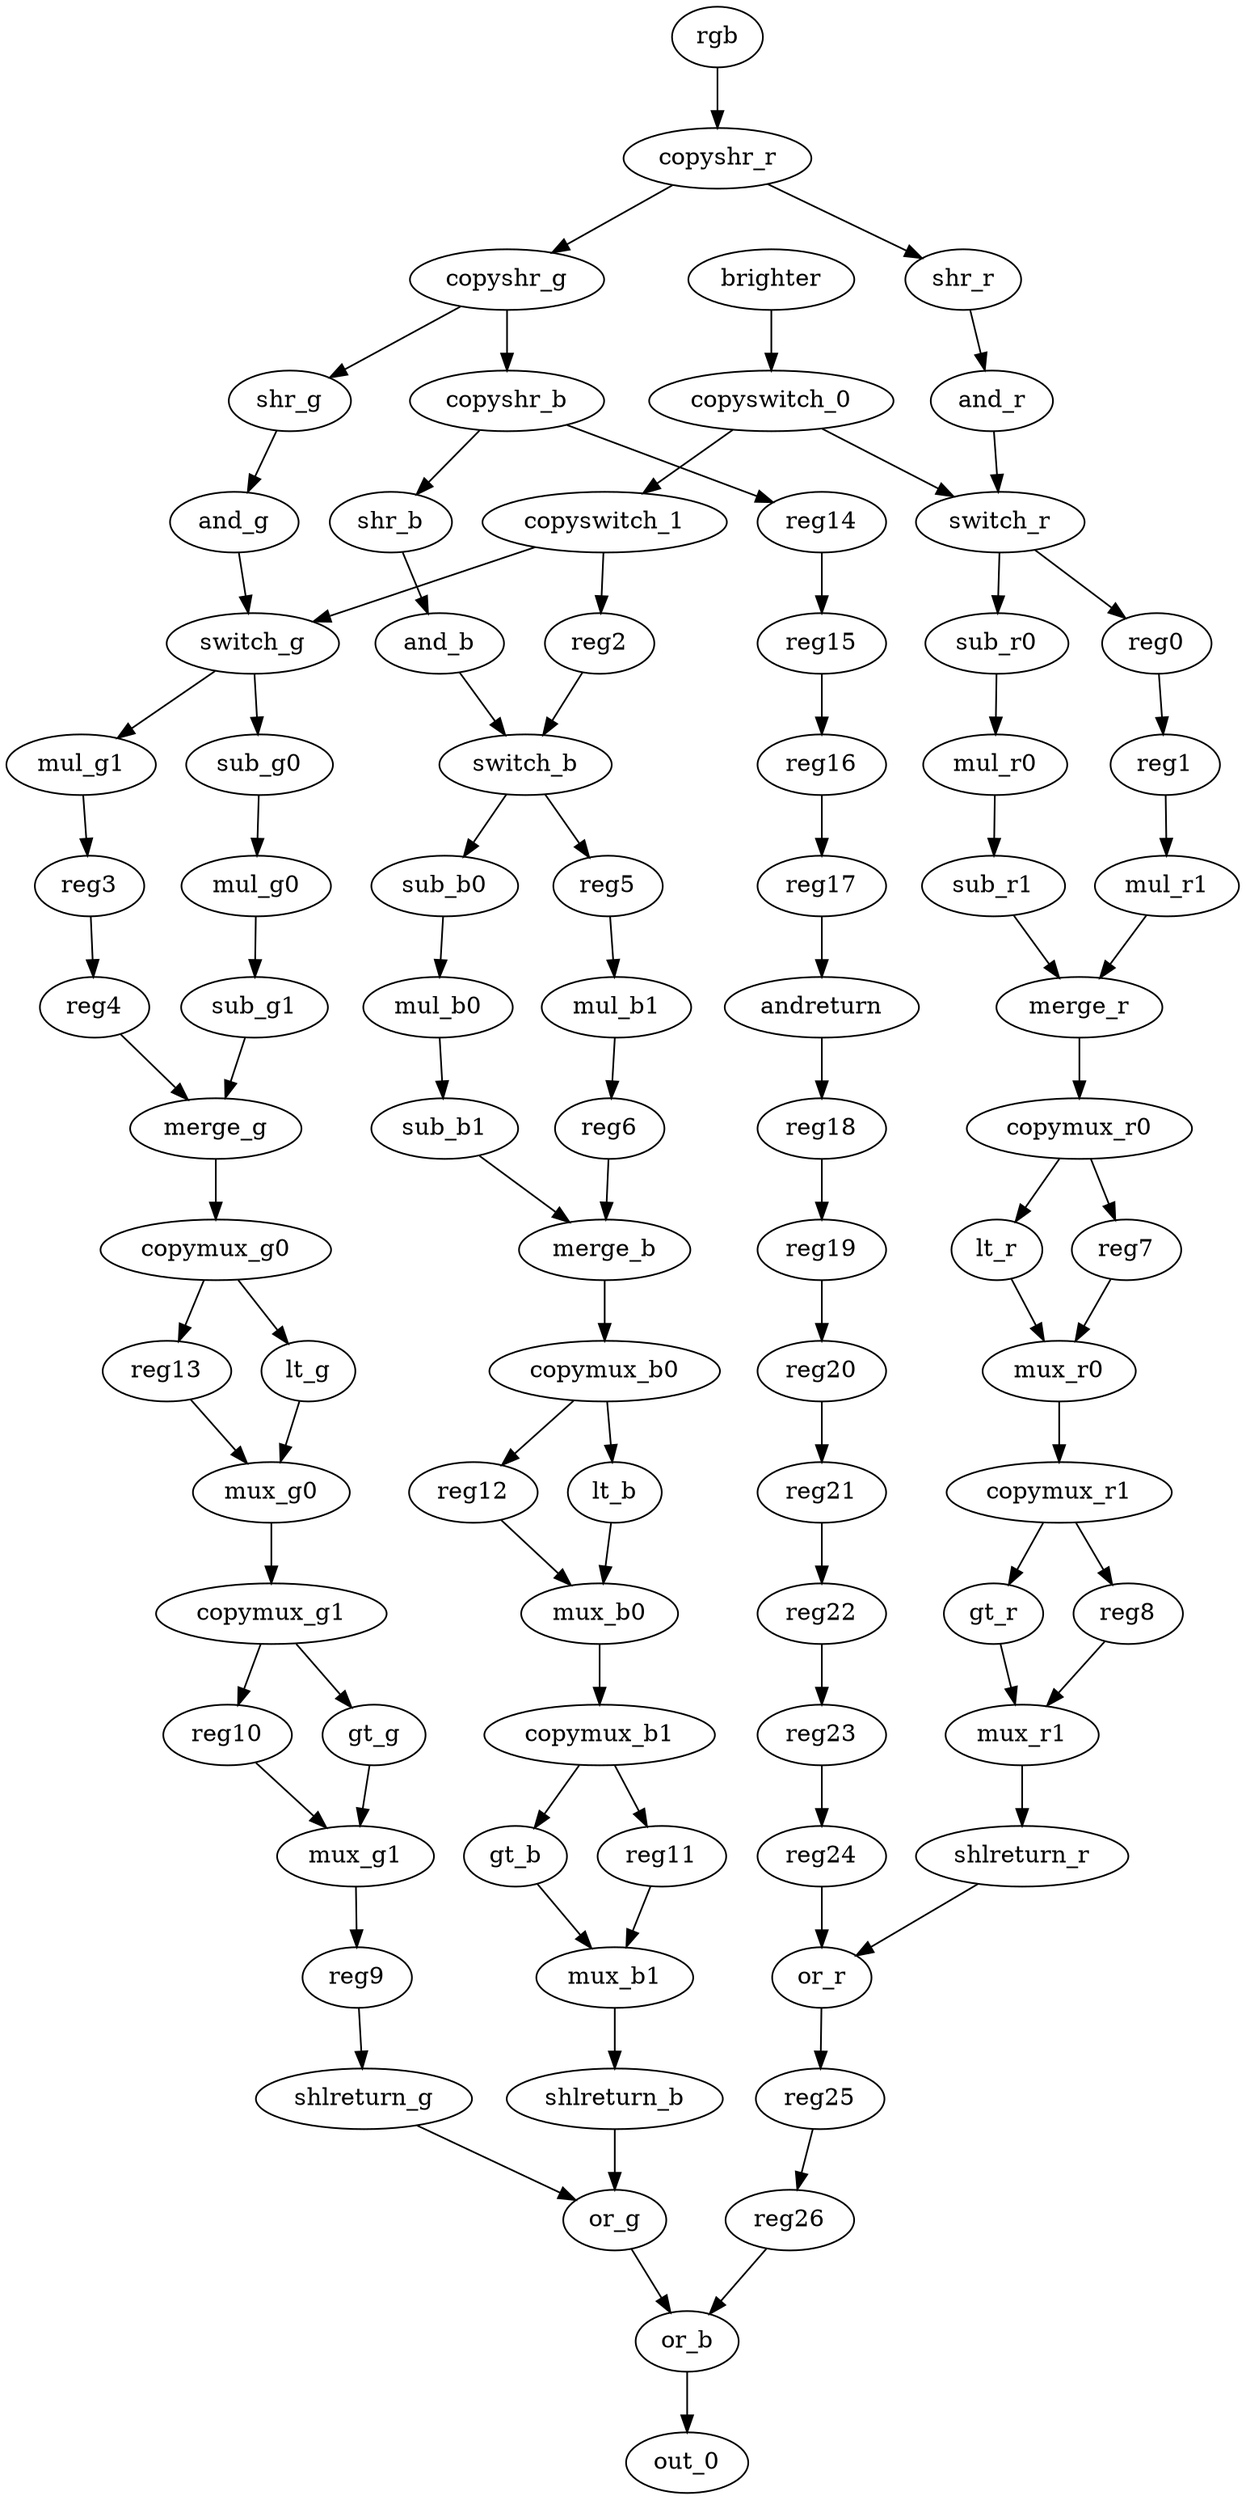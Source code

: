 digraph G {
    and_g;
    switch_g;
    copymux_r0;
    lt_r;
    reg7;
    or_r;
    reg25;
    sub_g0;
    mul_g0;
    copymux_b1;
    reg11;
    gt_b;
    switch_r;
    sub_r0;
    reg0;
    switch_b;
    sub_b0;
    reg5;
    sub_g1;
    copyshr_b;
    shr_b;
    reg14;
    sub_r1;
    merge_r;
    lt_g;
    mux_g0;
    copymux_g1;
    gt_g;
    reg10;
    gt_r;
    mux_r1;
    mul_b0;
    shr_g;
    and_b;
    brighter;
    copyswitch_0;
    copyswitch_1;
    reg2;
    mul_g1;
    reg3;
    mul_b1;
    reg6;
    mux_r0;
    copymux_r1;
    copyshr_r;
    shr_r;
    copyshr_g;
    or_b;
    out_0;
    andreturn;
    reg18;
    or_g;
    shlreturn_g;
    shlreturn_r;
    copymux_b0;
    lt_b;
    reg12;
    mul_r0;
    mux_b1;
    shlreturn_b;
    merge_g;
    copymux_g0;
    mux_g1;
    reg13;
    sub_b1;
    merge_b;
    and_r;
    mux_b0;
    reg9;
    reg8;
    mul_r1;
    rgb;
    reg4;
    reg19;
    reg20;
    reg21;
    reg22;
    reg23;
    reg24;
    reg26;
    reg1;
    reg15;
    reg16;
    reg17;
    and_g -> switch_g [w=0];
    switch_g -> mul_g1 [w=2];
    switch_g -> sub_g0 [w=0];
    copymux_r0 -> lt_r [w=0];
    copymux_r0 -> reg7 [w=0];
    lt_r -> mux_r0 [w=0];
    reg7 -> mux_r0 [w=2];
    or_r -> reg25 [w=0];
    reg25 -> reg26 [w=0];
    sub_g0 -> mul_g0 [w=0];
    mul_g0 -> sub_g1 [w=0];
    copymux_b1 -> reg11 [w=0];
    copymux_b1 -> gt_b [w=0];
    reg11 -> mux_b1 [w=0];
    gt_b -> mux_b1 [w=0];
    switch_r -> sub_r0 [w=0];
    switch_r -> reg0 [w=0];
    sub_r0 -> mul_r0 [w=0];
    reg0 -> reg1 [w=0];
    switch_b -> sub_b0 [w=0];
    switch_b -> reg5 [w=0];
    sub_b0 -> mul_b0 [w=0];
    reg5 -> mul_b1 [w=0];
    sub_g1 -> merge_g [w=0];
    copyshr_b -> shr_b [w=0];
    copyshr_b -> reg14 [w=0];
    shr_b -> and_b [w=0];
    reg14 -> reg15 [w=0];
    sub_r1 -> merge_r [w=0];
    merge_r -> copymux_r0 [w=0];
    lt_g -> mux_g0 [w=0];
    mux_g0 -> copymux_g1 [w=0];
    copymux_g1 -> gt_g [w=0];
    copymux_g1 -> reg10 [w=0];
    gt_g -> mux_g1 [w=0];
    reg10 -> mux_g1 [w=0];
    gt_r -> mux_r1 [w=2];
    mux_r1 -> shlreturn_r [w=0];
    mul_b0 -> sub_b1 [w=0];
    shr_g -> and_g [w=0];
    and_b -> switch_b [w=1];
    brighter -> copyswitch_0 [w=1];
    copyswitch_0 -> switch_r [w=0];
    copyswitch_0 -> copyswitch_1 [w=0];
    copyswitch_1 -> reg2 [w=0];
    copyswitch_1 -> switch_g [w=0];
    reg2 -> switch_b [w=2];
    mul_g1 -> reg3 [w=0];
    reg3 -> reg4 [w=0];
    mul_b1 -> reg6 [w=0];
    reg6 -> merge_b [w=2];
    mux_r0 -> copymux_r1 [w=0];
    copymux_r1 -> gt_r [w=0];
    copymux_r1 -> reg8 [w=0];
    copyshr_r -> shr_r [w=0];
    copyshr_r -> copyshr_g [w=0];
    shr_r -> and_r [w=0];
    copyshr_g -> shr_g [w=0];
    copyshr_g -> copyshr_b [w=4];
    or_b -> out_0 [w=0];
    andreturn -> reg18 [w=0];
    reg18 -> reg19 [w=0];
    or_g -> or_b [w=0];
    shlreturn_g -> or_g [w=4];
    shlreturn_r -> or_r [w=0];
    copymux_b0 -> lt_b [w=0];
    copymux_b0 -> reg12 [w=0];
    lt_b -> mux_b0 [w=1];
    reg12 -> mux_b0 [w=0];
    mul_r0 -> sub_r1 [w=0];
    mux_b1 -> shlreturn_b [w=0];
    shlreturn_b -> or_g [w=0];
    merge_g -> copymux_g0 [w=0];
    copymux_g0 -> lt_g [w=0];
    copymux_g0 -> reg13 [w=0];
    mux_g1 -> reg9 [w=0];
    reg13 -> mux_g0 [w=0];
    sub_b1 -> merge_b [w=0];
    merge_b -> copymux_b0 [w=0];
    and_r -> switch_r [w=2];
    mux_b0 -> copymux_b1 [w=0];
    reg9 -> shlreturn_g [w=0];
    reg8 -> mux_r1 [w=0];
    mul_r1 -> merge_r [w=1];
    rgb -> copyshr_r [w=0];
    reg4 -> merge_g [w=0];
    reg19 -> reg20 [w=0];
    reg20 -> reg21 [w=0];
    reg21 -> reg22 [w=0];
    reg22 -> reg23 [w=0];
    reg23 -> reg24 [w=0];
    reg24 -> or_r [w=0];
    reg26 -> or_b [w=1];
    reg1 -> mul_r1 [w=0];
    reg15 -> reg16 [w=0];
    reg16 -> reg17 [w=0];
    reg17 -> andreturn [w=0];
}
